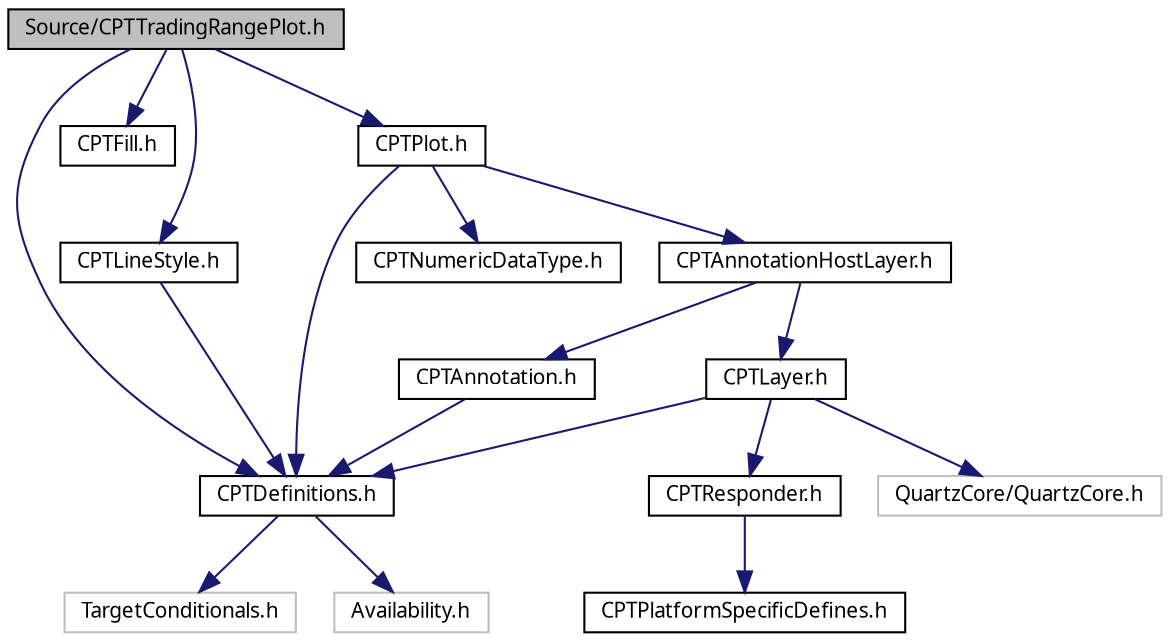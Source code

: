 digraph "Source/CPTTradingRangePlot.h"
{
 // LATEX_PDF_SIZE
  bgcolor="transparent";
  edge [fontname="Lucinda Grande",fontsize="10",labelfontname="Lucinda Grande",labelfontsize="10"];
  node [fontname="Lucinda Grande",fontsize="10",shape=record];
  Node1 [label="Source/CPTTradingRangePlot.h",height=0.2,width=0.4,color="black", fillcolor="grey75", style="filled", fontcolor="black",tooltip=" "];
  Node1 -> Node2 [color="midnightblue",fontsize="10",style="solid",fontname="Lucinda Grande"];
  Node2 [label="CPTDefinitions.h",height=0.2,width=0.4,color="black",URL="$_c_p_t_definitions_8h.html",tooltip=" "];
  Node2 -> Node3 [color="midnightblue",fontsize="10",style="solid",fontname="Lucinda Grande"];
  Node3 [label="TargetConditionals.h",height=0.2,width=0.4,color="grey75",tooltip=" "];
  Node2 -> Node4 [color="midnightblue",fontsize="10",style="solid",fontname="Lucinda Grande"];
  Node4 [label="Availability.h",height=0.2,width=0.4,color="grey75",tooltip=" "];
  Node1 -> Node5 [color="midnightblue",fontsize="10",style="solid",fontname="Lucinda Grande"];
  Node5 [label="CPTFill.h",height=0.2,width=0.4,color="black",URL="$_c_p_t_fill_8h.html",tooltip=" "];
  Node1 -> Node6 [color="midnightblue",fontsize="10",style="solid",fontname="Lucinda Grande"];
  Node6 [label="CPTLineStyle.h",height=0.2,width=0.4,color="black",URL="$_c_p_t_line_style_8h.html",tooltip=" "];
  Node6 -> Node2 [color="midnightblue",fontsize="10",style="solid",fontname="Lucinda Grande"];
  Node1 -> Node7 [color="midnightblue",fontsize="10",style="solid",fontname="Lucinda Grande"];
  Node7 [label="CPTPlot.h",height=0.2,width=0.4,color="black",URL="$_c_p_t_plot_8h.html",tooltip=" "];
  Node7 -> Node2 [color="midnightblue",fontsize="10",style="solid",fontname="Lucinda Grande"];
  Node7 -> Node8 [color="midnightblue",fontsize="10",style="solid",fontname="Lucinda Grande"];
  Node8 [label="CPTNumericDataType.h",height=0.2,width=0.4,color="black",URL="$_c_p_t_numeric_data_type_8h.html",tooltip=" "];
  Node7 -> Node9 [color="midnightblue",fontsize="10",style="solid",fontname="Lucinda Grande"];
  Node9 [label="CPTAnnotationHostLayer.h",height=0.2,width=0.4,color="black",URL="$_c_p_t_annotation_host_layer_8h.html",tooltip=" "];
  Node9 -> Node10 [color="midnightblue",fontsize="10",style="solid",fontname="Lucinda Grande"];
  Node10 [label="CPTLayer.h",height=0.2,width=0.4,color="black",URL="$_c_p_t_layer_8h.html",tooltip=" "];
  Node10 -> Node11 [color="midnightblue",fontsize="10",style="solid",fontname="Lucinda Grande"];
  Node11 [label="CPTResponder.h",height=0.2,width=0.4,color="black",URL="$_c_p_t_responder_8h.html",tooltip=" "];
  Node11 -> Node12 [color="midnightblue",fontsize="10",style="solid",fontname="Lucinda Grande"];
  Node12 [label="CPTPlatformSpecificDefines.h",height=0.2,width=0.4,color="black",URL="$_c_p_t_platform_specific_defines_8h.html",tooltip=" "];
  Node10 -> Node13 [color="midnightblue",fontsize="10",style="solid",fontname="Lucinda Grande"];
  Node13 [label="QuartzCore/QuartzCore.h",height=0.2,width=0.4,color="grey75",tooltip=" "];
  Node10 -> Node2 [color="midnightblue",fontsize="10",style="solid",fontname="Lucinda Grande"];
  Node9 -> Node14 [color="midnightblue",fontsize="10",style="solid",fontname="Lucinda Grande"];
  Node14 [label="CPTAnnotation.h",height=0.2,width=0.4,color="black",URL="$_c_p_t_annotation_8h.html",tooltip=" "];
  Node14 -> Node2 [color="midnightblue",fontsize="10",style="solid",fontname="Lucinda Grande"];
}
